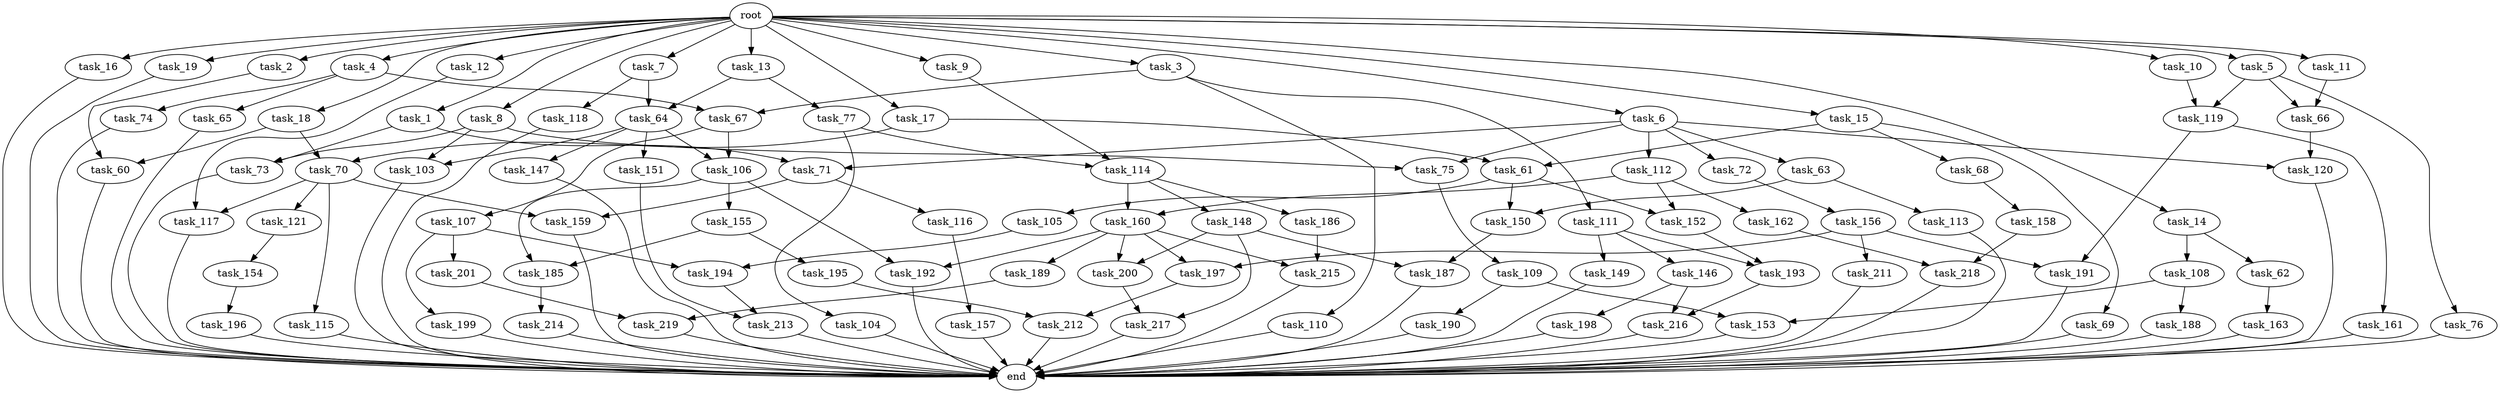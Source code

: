 digraph G {
  root [size="0.000000"];
  task_1 [size="2.048000"];
  task_2 [size="2.048000"];
  task_3 [size="2.048000"];
  task_4 [size="2.048000"];
  task_5 [size="2.048000"];
  task_6 [size="2.048000"];
  task_7 [size="2.048000"];
  task_8 [size="2.048000"];
  task_9 [size="2.048000"];
  task_10 [size="2.048000"];
  task_11 [size="2.048000"];
  task_12 [size="2.048000"];
  task_13 [size="2.048000"];
  task_14 [size="2.048000"];
  task_15 [size="2.048000"];
  task_16 [size="2.048000"];
  task_17 [size="2.048000"];
  task_18 [size="2.048000"];
  task_19 [size="2.048000"];
  task_60 [size="1683627180.032000"];
  task_61 [size="1717986918.400000"];
  task_62 [size="154618822.656000"];
  task_63 [size="1717986918.400000"];
  task_64 [size="773094113.280000"];
  task_65 [size="154618822.656000"];
  task_66 [size="3109556322.304000"];
  task_67 [size="309237645.312000"];
  task_68 [size="1099511627.776000"];
  task_69 [size="1099511627.776000"];
  task_70 [size="1460288880.640000"];
  task_71 [size="2147483648.000000"];
  task_72 [size="1717986918.400000"];
  task_73 [size="2147483648.000000"];
  task_74 [size="154618822.656000"];
  task_75 [size="3435973836.800000"];
  task_76 [size="1391569403.904000"];
  task_77 [size="154618822.656000"];
  task_103 [size="3435973836.800000"];
  task_104 [size="429496729.600000"];
  task_105 [size="1717986918.400000"];
  task_106 [size="1872605741.056000"];
  task_107 [size="154618822.656000"];
  task_108 [size="154618822.656000"];
  task_109 [size="1717986918.400000"];
  task_110 [size="154618822.656000"];
  task_111 [size="154618822.656000"];
  task_112 [size="1717986918.400000"];
  task_113 [size="841813590.016000"];
  task_114 [size="1529008357.376000"];
  task_115 [size="1099511627.776000"];
  task_116 [size="274877906.944000"];
  task_117 [size="2199023255.552000"];
  task_118 [size="618475290.624000"];
  task_119 [size="2783138807.808000"];
  task_120 [size="2147483648.000000"];
  task_121 [size="1099511627.776000"];
  task_146 [size="68719476.736000"];
  task_147 [size="1717986918.400000"];
  task_148 [size="618475290.624000"];
  task_149 [size="68719476.736000"];
  task_150 [size="2559800508.416000"];
  task_151 [size="1717986918.400000"];
  task_152 [size="2336462209.024000"];
  task_153 [size="1116691496.960000"];
  task_154 [size="274877906.944000"];
  task_155 [size="274877906.944000"];
  task_156 [size="429496729.600000"];
  task_157 [size="841813590.016000"];
  task_158 [size="618475290.624000"];
  task_159 [size="1374389534.720000"];
  task_160 [size="1236950581.248000"];
  task_161 [size="429496729.600000"];
  task_162 [size="618475290.624000"];
  task_163 [size="68719476.736000"];
  task_185 [size="429496729.600000"];
  task_186 [size="618475290.624000"];
  task_187 [size="223338299.392000"];
  task_188 [size="274877906.944000"];
  task_189 [size="154618822.656000"];
  task_190 [size="841813590.016000"];
  task_191 [size="584115552.256000"];
  task_192 [size="429496729.600000"];
  task_193 [size="1168231104.512000"];
  task_194 [size="2491081031.680000"];
  task_195 [size="154618822.656000"];
  task_196 [size="154618822.656000"];
  task_197 [size="309237645.312000"];
  task_198 [size="618475290.624000"];
  task_199 [size="1099511627.776000"];
  task_200 [size="309237645.312000"];
  task_201 [size="1099511627.776000"];
  task_211 [size="154618822.656000"];
  task_212 [size="1666447310.848000"];
  task_213 [size="498216206.336000"];
  task_214 [size="274877906.944000"];
  task_215 [size="584115552.256000"];
  task_216 [size="2336462209.024000"];
  task_217 [size="773094113.280000"];
  task_218 [size="1683627180.032000"];
  task_219 [size="2491081031.680000"];
  end [size="0.000000"];

  root -> task_1 [size="1.000000"];
  root -> task_2 [size="1.000000"];
  root -> task_3 [size="1.000000"];
  root -> task_4 [size="1.000000"];
  root -> task_5 [size="1.000000"];
  root -> task_6 [size="1.000000"];
  root -> task_7 [size="1.000000"];
  root -> task_8 [size="1.000000"];
  root -> task_9 [size="1.000000"];
  root -> task_10 [size="1.000000"];
  root -> task_11 [size="1.000000"];
  root -> task_12 [size="1.000000"];
  root -> task_13 [size="1.000000"];
  root -> task_14 [size="1.000000"];
  root -> task_15 [size="1.000000"];
  root -> task_16 [size="1.000000"];
  root -> task_17 [size="1.000000"];
  root -> task_18 [size="1.000000"];
  root -> task_19 [size="1.000000"];
  task_1 -> task_71 [size="209715200.000000"];
  task_1 -> task_73 [size="209715200.000000"];
  task_2 -> task_60 [size="411041792.000000"];
  task_3 -> task_67 [size="75497472.000000"];
  task_3 -> task_110 [size="75497472.000000"];
  task_3 -> task_111 [size="75497472.000000"];
  task_4 -> task_65 [size="75497472.000000"];
  task_4 -> task_67 [size="75497472.000000"];
  task_4 -> task_74 [size="75497472.000000"];
  task_5 -> task_66 [size="679477248.000000"];
  task_5 -> task_76 [size="679477248.000000"];
  task_5 -> task_119 [size="679477248.000000"];
  task_6 -> task_63 [size="838860800.000000"];
  task_6 -> task_71 [size="838860800.000000"];
  task_6 -> task_72 [size="838860800.000000"];
  task_6 -> task_75 [size="838860800.000000"];
  task_6 -> task_112 [size="838860800.000000"];
  task_6 -> task_120 [size="838860800.000000"];
  task_7 -> task_64 [size="301989888.000000"];
  task_7 -> task_118 [size="301989888.000000"];
  task_8 -> task_73 [size="838860800.000000"];
  task_8 -> task_75 [size="838860800.000000"];
  task_8 -> task_103 [size="838860800.000000"];
  task_9 -> task_114 [size="536870912.000000"];
  task_10 -> task_119 [size="679477248.000000"];
  task_11 -> task_66 [size="838860800.000000"];
  task_12 -> task_117 [size="536870912.000000"];
  task_13 -> task_64 [size="75497472.000000"];
  task_13 -> task_77 [size="75497472.000000"];
  task_14 -> task_62 [size="75497472.000000"];
  task_14 -> task_108 [size="75497472.000000"];
  task_15 -> task_61 [size="536870912.000000"];
  task_15 -> task_68 [size="536870912.000000"];
  task_15 -> task_69 [size="536870912.000000"];
  task_16 -> end [size="1.000000"];
  task_17 -> task_61 [size="301989888.000000"];
  task_17 -> task_70 [size="301989888.000000"];
  task_18 -> task_60 [size="411041792.000000"];
  task_18 -> task_70 [size="411041792.000000"];
  task_19 -> end [size="1.000000"];
  task_60 -> end [size="1.000000"];
  task_61 -> task_105 [size="838860800.000000"];
  task_61 -> task_150 [size="838860800.000000"];
  task_61 -> task_152 [size="838860800.000000"];
  task_62 -> task_163 [size="33554432.000000"];
  task_63 -> task_113 [size="411041792.000000"];
  task_63 -> task_150 [size="411041792.000000"];
  task_64 -> task_103 [size="838860800.000000"];
  task_64 -> task_106 [size="838860800.000000"];
  task_64 -> task_147 [size="838860800.000000"];
  task_64 -> task_151 [size="838860800.000000"];
  task_65 -> end [size="1.000000"];
  task_66 -> task_120 [size="209715200.000000"];
  task_67 -> task_106 [size="75497472.000000"];
  task_67 -> task_107 [size="75497472.000000"];
  task_68 -> task_158 [size="301989888.000000"];
  task_69 -> end [size="1.000000"];
  task_70 -> task_115 [size="536870912.000000"];
  task_70 -> task_117 [size="536870912.000000"];
  task_70 -> task_121 [size="536870912.000000"];
  task_70 -> task_159 [size="536870912.000000"];
  task_71 -> task_116 [size="134217728.000000"];
  task_71 -> task_159 [size="134217728.000000"];
  task_72 -> task_156 [size="209715200.000000"];
  task_73 -> end [size="1.000000"];
  task_74 -> end [size="1.000000"];
  task_75 -> task_109 [size="838860800.000000"];
  task_76 -> end [size="1.000000"];
  task_77 -> task_104 [size="209715200.000000"];
  task_77 -> task_114 [size="209715200.000000"];
  task_103 -> end [size="1.000000"];
  task_104 -> end [size="1.000000"];
  task_105 -> task_194 [size="679477248.000000"];
  task_106 -> task_155 [size="134217728.000000"];
  task_106 -> task_185 [size="134217728.000000"];
  task_106 -> task_192 [size="134217728.000000"];
  task_107 -> task_194 [size="536870912.000000"];
  task_107 -> task_199 [size="536870912.000000"];
  task_107 -> task_201 [size="536870912.000000"];
  task_108 -> task_153 [size="134217728.000000"];
  task_108 -> task_188 [size="134217728.000000"];
  task_109 -> task_153 [size="411041792.000000"];
  task_109 -> task_190 [size="411041792.000000"];
  task_110 -> end [size="1.000000"];
  task_111 -> task_146 [size="33554432.000000"];
  task_111 -> task_149 [size="33554432.000000"];
  task_111 -> task_193 [size="33554432.000000"];
  task_112 -> task_152 [size="301989888.000000"];
  task_112 -> task_160 [size="301989888.000000"];
  task_112 -> task_162 [size="301989888.000000"];
  task_113 -> end [size="1.000000"];
  task_114 -> task_148 [size="301989888.000000"];
  task_114 -> task_160 [size="301989888.000000"];
  task_114 -> task_186 [size="301989888.000000"];
  task_115 -> end [size="1.000000"];
  task_116 -> task_157 [size="411041792.000000"];
  task_117 -> end [size="1.000000"];
  task_118 -> end [size="1.000000"];
  task_119 -> task_161 [size="209715200.000000"];
  task_119 -> task_191 [size="209715200.000000"];
  task_120 -> end [size="1.000000"];
  task_121 -> task_154 [size="134217728.000000"];
  task_146 -> task_198 [size="301989888.000000"];
  task_146 -> task_216 [size="301989888.000000"];
  task_147 -> end [size="1.000000"];
  task_148 -> task_187 [size="75497472.000000"];
  task_148 -> task_200 [size="75497472.000000"];
  task_148 -> task_217 [size="75497472.000000"];
  task_149 -> end [size="1.000000"];
  task_150 -> task_187 [size="33554432.000000"];
  task_151 -> task_213 [size="209715200.000000"];
  task_152 -> task_193 [size="536870912.000000"];
  task_153 -> end [size="1.000000"];
  task_154 -> task_196 [size="75497472.000000"];
  task_155 -> task_185 [size="75497472.000000"];
  task_155 -> task_195 [size="75497472.000000"];
  task_156 -> task_191 [size="75497472.000000"];
  task_156 -> task_197 [size="75497472.000000"];
  task_156 -> task_211 [size="75497472.000000"];
  task_157 -> end [size="1.000000"];
  task_158 -> task_218 [size="411041792.000000"];
  task_159 -> end [size="1.000000"];
  task_160 -> task_189 [size="75497472.000000"];
  task_160 -> task_192 [size="75497472.000000"];
  task_160 -> task_197 [size="75497472.000000"];
  task_160 -> task_200 [size="75497472.000000"];
  task_160 -> task_215 [size="75497472.000000"];
  task_161 -> end [size="1.000000"];
  task_162 -> task_218 [size="411041792.000000"];
  task_163 -> end [size="1.000000"];
  task_185 -> task_214 [size="134217728.000000"];
  task_186 -> task_215 [size="209715200.000000"];
  task_187 -> end [size="1.000000"];
  task_188 -> end [size="1.000000"];
  task_189 -> task_219 [size="679477248.000000"];
  task_190 -> end [size="1.000000"];
  task_191 -> end [size="1.000000"];
  task_192 -> end [size="1.000000"];
  task_193 -> task_216 [size="838860800.000000"];
  task_194 -> task_213 [size="33554432.000000"];
  task_195 -> task_212 [size="134217728.000000"];
  task_196 -> end [size="1.000000"];
  task_197 -> task_212 [size="679477248.000000"];
  task_198 -> end [size="1.000000"];
  task_199 -> end [size="1.000000"];
  task_200 -> task_217 [size="301989888.000000"];
  task_201 -> task_219 [size="536870912.000000"];
  task_211 -> end [size="1.000000"];
  task_212 -> end [size="1.000000"];
  task_213 -> end [size="1.000000"];
  task_214 -> end [size="1.000000"];
  task_215 -> end [size="1.000000"];
  task_216 -> end [size="1.000000"];
  task_217 -> end [size="1.000000"];
  task_218 -> end [size="1.000000"];
  task_219 -> end [size="1.000000"];
}
